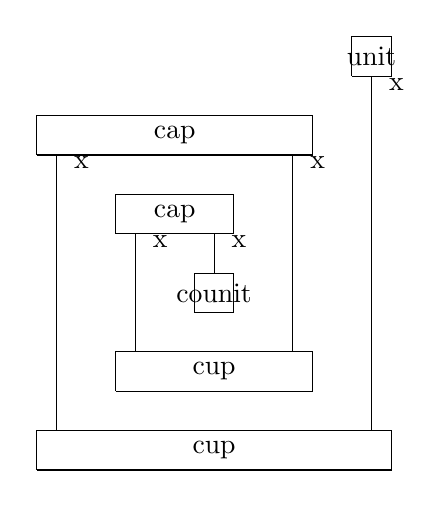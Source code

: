 \begin{tikzpicture}[baseline=(0.base)]
\begin{pgfonlayer}{nodelayer}
\node (0) at (0, 3.0) {};
\node [] (1) at (1.0, 5.25) {};
\node [] (2) at (1.0, 0.75) {};
\node [right] (3) at (1.1, 5.15) {x};
\node [] (4) at (-3.0, 4.25) {};
\node [] (5) at (-3.0, 0.75) {};
\node [right] (6) at (-2.9, 4.15) {x};
\node [] (7) at (0.0, 4.25) {};
\node [] (8) at (0.0, 1.75) {};
\node [right] (9) at (0.1, 4.15) {x};
\node [] (10) at (-2.0, 3.25) {};
\node [] (11) at (-2.0, 1.75) {};
\node [right] (12) at (-1.9, 3.15) {x};
\node [] (13) at (-1.0, 3.25) {};
\node [] (14) at (-1.0, 2.75) {};
\node [right] (15) at (-0.9, 3.15) {x};
\node [] (16) at (0.75, 5.25) {};
\node [] (17) at (1.25, 5.25) {};
\node [] (18) at (1.25, 5.75) {};
\node [] (19) at (0.75, 5.75) {};
\node [] (20) at (1.0, 5.5) {unit};
\node [] (21) at (-3.25, 4.25) {};
\node [] (22) at (0.25, 4.25) {};
\node [] (23) at (0.25, 4.75) {};
\node [] (24) at (-3.25, 4.75) {};
\node [] (25) at (-1.5, 4.5) {cap};
\node [] (26) at (-2.25, 3.25) {};
\node [] (27) at (-0.75, 3.25) {};
\node [] (28) at (-0.75, 3.75) {};
\node [] (29) at (-2.25, 3.75) {};
\node [] (30) at (-1.5, 3.5) {cap};
\node [] (31) at (-1.25, 2.25) {};
\node [] (32) at (-0.75, 2.25) {};
\node [] (33) at (-0.75, 2.75) {};
\node [] (34) at (-1.25, 2.75) {};
\node [] (35) at (-1.0, 2.5) {counit};
\node [] (36) at (-2.25, 1.25) {};
\node [] (37) at (0.25, 1.25) {};
\node [] (38) at (0.25, 1.75) {};
\node [] (39) at (-2.25, 1.75) {};
\node [] (40) at (-1.0, 1.5) {cup};
\node [] (41) at (-3.25, 0.25) {};
\node [] (42) at (1.25, 0.25) {};
\node [] (43) at (1.25, 0.75) {};
\node [] (44) at (-3.25, 0.75) {};
\node [] (45) at (-1.0, 0.5) {cup};
\end{pgfonlayer}
\begin{pgfonlayer}{edgelayer}
\draw [in=90, out=-90] (1.center) to (2.center);
\draw [in=90, out=-90] (4.center) to (5.center);
\draw [in=90, out=-90] (7.center) to (8.center);
\draw [in=90, out=-90] (10.center) to (11.center);
\draw [in=90, out=-90] (13.center) to (14.center);
\draw [] (16.center) to (17.center) to (18.center) to (19.center) to (16.center);
\draw [] (21.center) to (22.center) to (23.center) to (24.center) to (21.center);
\draw [] (26.center) to (27.center) to (28.center) to (29.center) to (26.center);
\draw [] (31.center) to (32.center) to (33.center) to (34.center) to (31.center);
\draw [] (36.center) to (37.center) to (38.center) to (39.center) to (36.center);
\draw [] (41.center) to (42.center) to (43.center) to (44.center) to (41.center);
\end{pgfonlayer}
\end{tikzpicture}
